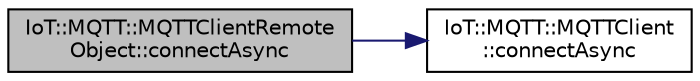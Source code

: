 digraph "IoT::MQTT::MQTTClientRemoteObject::connectAsync"
{
 // LATEX_PDF_SIZE
  edge [fontname="Helvetica",fontsize="10",labelfontname="Helvetica",labelfontsize="10"];
  node [fontname="Helvetica",fontsize="10",shape=record];
  rankdir="LR";
  Node1 [label="IoT::MQTT::MQTTClientRemote\lObject::connectAsync",height=0.2,width=0.4,color="black", fillcolor="grey75", style="filled", fontcolor="black",tooltip=" "];
  Node1 -> Node2 [color="midnightblue",fontsize="10",style="solid"];
  Node2 [label="IoT::MQTT::MQTTClient\l::connectAsync",height=0.2,width=0.4,color="black", fillcolor="white", style="filled",URL="$classIoT_1_1MQTT_1_1MQTTClient.html#ad0d3de4f26cf4ba0a421b1499a40a576",tooltip=" "];
}
